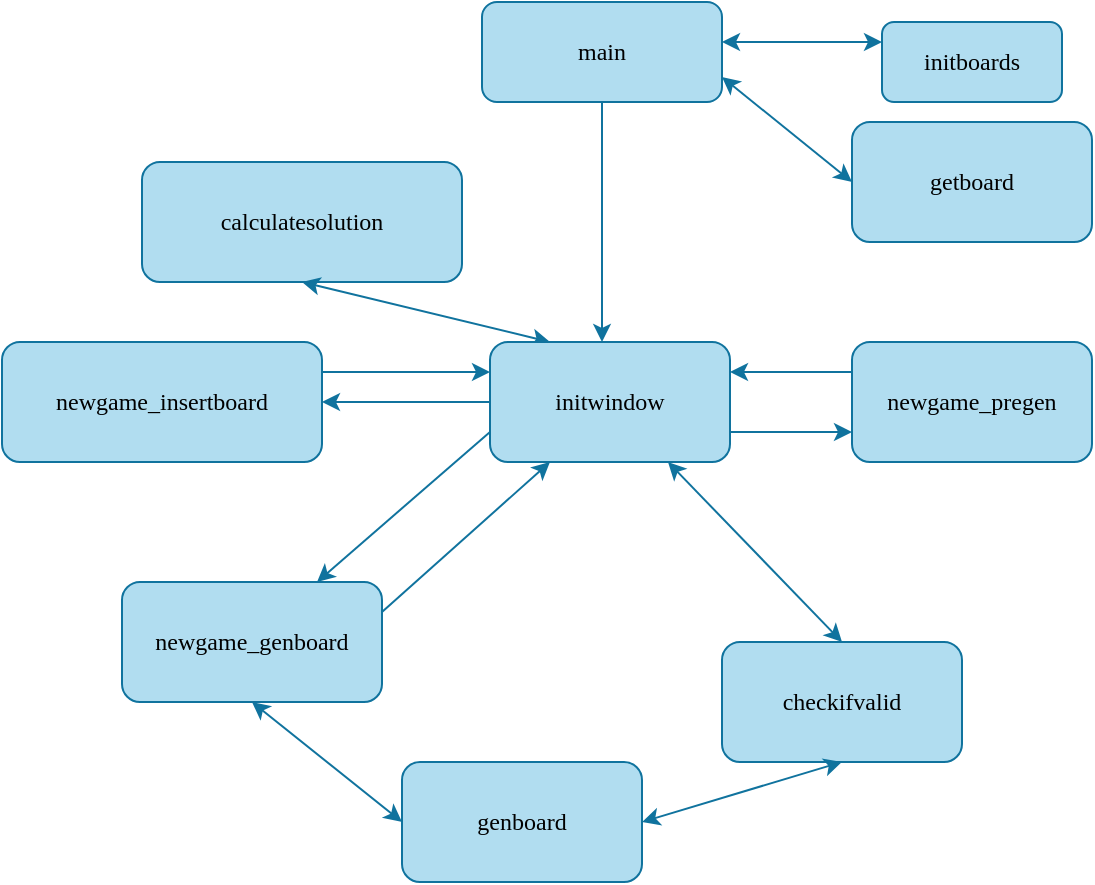 <mxfile version="26.2.14">
  <diagram id="C5RBs43oDa-KdzZeNtuy" name="Page-1">
    <mxGraphModel dx="815" dy="442" grid="1" gridSize="10" guides="1" tooltips="1" connect="1" arrows="1" fold="1" page="1" pageScale="1" pageWidth="827" pageHeight="1169" background="light-dark(#FFFFFF,#3F673F)" math="0" shadow="0">
      <root>
        <mxCell id="WIyWlLk6GJQsqaUBKTNV-0" />
        <mxCell id="WIyWlLk6GJQsqaUBKTNV-1" parent="WIyWlLk6GJQsqaUBKTNV-0" />
        <mxCell id="WIyWlLk6GJQsqaUBKTNV-3" value="main" style="rounded=1;whiteSpace=wrap;html=1;fontSize=12;glass=0;strokeWidth=1;shadow=0;fillColor=#b1ddf0;strokeColor=#10739e;fontFamily=Lucida Console;" parent="WIyWlLk6GJQsqaUBKTNV-1" vertex="1">
          <mxGeometry x="350" y="70" width="120" height="50" as="geometry" />
        </mxCell>
        <mxCell id="FNKoBImQwWc6U7kva2Of-9" value="" style="endArrow=classic;startArrow=classic;html=1;rounded=0;fillColor=#b1ddf0;strokeColor=#10739e;fontFamily=Lucida Console;" edge="1" parent="WIyWlLk6GJQsqaUBKTNV-1">
          <mxGeometry width="50" height="50" relative="1" as="geometry">
            <mxPoint x="470" y="90" as="sourcePoint" />
            <mxPoint x="550" y="90" as="targetPoint" />
          </mxGeometry>
        </mxCell>
        <mxCell id="FNKoBImQwWc6U7kva2Of-10" value="initboards" style="rounded=1;whiteSpace=wrap;html=1;fillColor=#b1ddf0;strokeColor=#10739e;fontFamily=Lucida Console;" vertex="1" parent="WIyWlLk6GJQsqaUBKTNV-1">
          <mxGeometry x="550" y="80" width="90" height="40" as="geometry" />
        </mxCell>
        <mxCell id="FNKoBImQwWc6U7kva2Of-12" value="" style="endArrow=classic;startArrow=classic;html=1;rounded=0;exitX=1;exitY=0.75;exitDx=0;exitDy=0;entryX=0;entryY=0.5;entryDx=0;entryDy=0;fillColor=#b1ddf0;strokeColor=#10739e;fontFamily=Lucida Console;" edge="1" parent="WIyWlLk6GJQsqaUBKTNV-1" source="WIyWlLk6GJQsqaUBKTNV-3" target="FNKoBImQwWc6U7kva2Of-13">
          <mxGeometry width="50" height="50" relative="1" as="geometry">
            <mxPoint x="480" y="280" as="sourcePoint" />
            <mxPoint x="550" y="280" as="targetPoint" />
          </mxGeometry>
        </mxCell>
        <mxCell id="FNKoBImQwWc6U7kva2Of-13" value="getboard" style="rounded=1;whiteSpace=wrap;html=1;fillColor=#b1ddf0;strokeColor=#10739e;fontFamily=Lucida Console;" vertex="1" parent="WIyWlLk6GJQsqaUBKTNV-1">
          <mxGeometry x="535" y="130" width="120" height="60" as="geometry" />
        </mxCell>
        <mxCell id="FNKoBImQwWc6U7kva2Of-14" value="" style="endArrow=classic;html=1;rounded=0;exitX=0.5;exitY=1;exitDx=0;exitDy=0;fillColor=#b1ddf0;strokeColor=#10739e;fontFamily=Lucida Console;" edge="1" parent="WIyWlLk6GJQsqaUBKTNV-1" source="WIyWlLk6GJQsqaUBKTNV-3">
          <mxGeometry width="50" height="50" relative="1" as="geometry">
            <mxPoint x="480" y="180" as="sourcePoint" />
            <mxPoint x="410" y="240" as="targetPoint" />
          </mxGeometry>
        </mxCell>
        <mxCell id="FNKoBImQwWc6U7kva2Of-16" value="" style="endArrow=classic;startArrow=classic;html=1;rounded=0;exitX=0.5;exitY=0;exitDx=0;exitDy=0;fillColor=#b1ddf0;strokeColor=#10739e;fontFamily=Lucida Console;" edge="1" parent="WIyWlLk6GJQsqaUBKTNV-1" source="FNKoBImQwWc6U7kva2Of-15">
          <mxGeometry width="50" height="50" relative="1" as="geometry">
            <mxPoint x="460" y="400" as="sourcePoint" />
            <mxPoint x="409" y="300" as="targetPoint" />
          </mxGeometry>
        </mxCell>
        <mxCell id="FNKoBImQwWc6U7kva2Of-18" value="checkifvalid" style="rounded=1;whiteSpace=wrap;html=1;fillColor=#b1ddf0;strokeColor=#10739e;fontFamily=Lucida Console;" vertex="1" parent="WIyWlLk6GJQsqaUBKTNV-1">
          <mxGeometry x="470" y="390" width="120" height="60" as="geometry" />
        </mxCell>
        <mxCell id="FNKoBImQwWc6U7kva2Of-19" value="newgame_pregen" style="rounded=1;whiteSpace=wrap;html=1;fillColor=#b1ddf0;strokeColor=#10739e;fontFamily=Lucida Console;" vertex="1" parent="WIyWlLk6GJQsqaUBKTNV-1">
          <mxGeometry x="535" y="240" width="120" height="60" as="geometry" />
        </mxCell>
        <mxCell id="FNKoBImQwWc6U7kva2Of-20" value="newgame_insertboard" style="rounded=1;whiteSpace=wrap;html=1;fillColor=#b1ddf0;strokeColor=#10739e;fontFamily=Lucida Console;" vertex="1" parent="WIyWlLk6GJQsqaUBKTNV-1">
          <mxGeometry x="110" y="240" width="160" height="60" as="geometry" />
        </mxCell>
        <mxCell id="FNKoBImQwWc6U7kva2Of-21" value="newgame_genboard" style="rounded=1;whiteSpace=wrap;html=1;fillColor=#b1ddf0;strokeColor=#10739e;fontFamily=Lucida Console;" vertex="1" parent="WIyWlLk6GJQsqaUBKTNV-1">
          <mxGeometry x="170" y="360" width="130" height="60" as="geometry" />
        </mxCell>
        <mxCell id="FNKoBImQwWc6U7kva2Of-24" value="genboard" style="rounded=1;whiteSpace=wrap;html=1;fillColor=#b1ddf0;strokeColor=#10739e;fontFamily=Lucida Console;" vertex="1" parent="WIyWlLk6GJQsqaUBKTNV-1">
          <mxGeometry x="310" y="450" width="120" height="60" as="geometry" />
        </mxCell>
        <mxCell id="FNKoBImQwWc6U7kva2Of-25" value="calculatesolution" style="rounded=1;whiteSpace=wrap;html=1;fillColor=#b1ddf0;strokeColor=#10739e;fontFamily=Lucida Console;" vertex="1" parent="WIyWlLk6GJQsqaUBKTNV-1">
          <mxGeometry x="180" y="150" width="160" height="60" as="geometry" />
        </mxCell>
        <mxCell id="FNKoBImQwWc6U7kva2Of-26" value="" style="endArrow=classic;startArrow=classic;html=1;rounded=0;entryX=0.5;entryY=1;entryDx=0;entryDy=0;fillColor=#b1ddf0;strokeColor=#10739e;exitX=1;exitY=0.5;exitDx=0;exitDy=0;fontFamily=Lucida Console;" edge="1" parent="WIyWlLk6GJQsqaUBKTNV-1" source="FNKoBImQwWc6U7kva2Of-24" target="FNKoBImQwWc6U7kva2Of-18">
          <mxGeometry width="50" height="50" relative="1" as="geometry">
            <mxPoint x="360" y="520" as="sourcePoint" />
            <mxPoint x="410" y="470" as="targetPoint" />
          </mxGeometry>
        </mxCell>
        <mxCell id="FNKoBImQwWc6U7kva2Of-27" value="" style="endArrow=classic;startArrow=classic;html=1;rounded=0;exitX=0;exitY=0.5;exitDx=0;exitDy=0;entryX=0.5;entryY=1;entryDx=0;entryDy=0;fillColor=#b1ddf0;strokeColor=#10739e;fontFamily=Lucida Console;fontSize=11;" edge="1" parent="WIyWlLk6GJQsqaUBKTNV-1" source="FNKoBImQwWc6U7kva2Of-24" target="FNKoBImQwWc6U7kva2Of-21">
          <mxGeometry width="50" height="50" relative="1" as="geometry">
            <mxPoint x="220" y="490" as="sourcePoint" />
            <mxPoint x="270" y="440" as="targetPoint" />
          </mxGeometry>
        </mxCell>
        <mxCell id="FNKoBImQwWc6U7kva2Of-28" value="" style="endArrow=classic;html=1;rounded=0;entryX=0.25;entryY=1;entryDx=0;entryDy=0;exitX=1;exitY=0.25;exitDx=0;exitDy=0;fillColor=#b1ddf0;strokeColor=#10739e;fontFamily=Lucida Console;" edge="1" parent="WIyWlLk6GJQsqaUBKTNV-1" source="FNKoBImQwWc6U7kva2Of-21" target="FNKoBImQwWc6U7kva2Of-15">
          <mxGeometry width="50" height="50" relative="1" as="geometry">
            <mxPoint x="300" y="380" as="sourcePoint" />
            <mxPoint x="340" y="340" as="targetPoint" />
          </mxGeometry>
        </mxCell>
        <mxCell id="FNKoBImQwWc6U7kva2Of-29" value="" style="endArrow=classic;html=1;rounded=0;exitX=0;exitY=0.75;exitDx=0;exitDy=0;entryX=0.75;entryY=0;entryDx=0;entryDy=0;fillColor=#b1ddf0;strokeColor=#10739e;fontFamily=Lucida Console;" edge="1" parent="WIyWlLk6GJQsqaUBKTNV-1" source="FNKoBImQwWc6U7kva2Of-15" target="FNKoBImQwWc6U7kva2Of-21">
          <mxGeometry width="50" height="50" relative="1" as="geometry">
            <mxPoint x="290" y="390" as="sourcePoint" />
            <mxPoint x="340" y="340" as="targetPoint" />
          </mxGeometry>
        </mxCell>
        <mxCell id="FNKoBImQwWc6U7kva2Of-30" value="" style="endArrow=classic;startArrow=classic;html=1;rounded=0;entryX=0.25;entryY=0;entryDx=0;entryDy=0;fillColor=#b1ddf0;strokeColor=#10739e;exitX=0.5;exitY=1;exitDx=0;exitDy=0;fontFamily=Lucida Console;" edge="1" parent="WIyWlLk6GJQsqaUBKTNV-1" source="FNKoBImQwWc6U7kva2Of-25" target="FNKoBImQwWc6U7kva2Of-15">
          <mxGeometry width="50" height="50" relative="1" as="geometry">
            <mxPoint x="330" y="190" as="sourcePoint" />
            <mxPoint x="380" y="170" as="targetPoint" />
          </mxGeometry>
        </mxCell>
        <mxCell id="FNKoBImQwWc6U7kva2Of-31" value="" style="endArrow=classic;html=1;rounded=0;entryX=0;entryY=0.75;entryDx=0;entryDy=0;exitX=1;exitY=0.75;exitDx=0;exitDy=0;fillColor=#b1ddf0;strokeColor=#10739e;fontFamily=Lucida Console;" edge="1" parent="WIyWlLk6GJQsqaUBKTNV-1" source="FNKoBImQwWc6U7kva2Of-15" target="FNKoBImQwWc6U7kva2Of-19">
          <mxGeometry width="50" height="50" relative="1" as="geometry">
            <mxPoint x="460" y="340" as="sourcePoint" />
            <mxPoint x="510" y="290" as="targetPoint" />
          </mxGeometry>
        </mxCell>
        <mxCell id="FNKoBImQwWc6U7kva2Of-32" value="" style="endArrow=classic;html=1;rounded=0;exitX=0;exitY=0.25;exitDx=0;exitDy=0;entryX=1;entryY=0.25;entryDx=0;entryDy=0;fillColor=#b1ddf0;strokeColor=#10739e;fontFamily=Lucida Console;" edge="1" parent="WIyWlLk6GJQsqaUBKTNV-1" source="FNKoBImQwWc6U7kva2Of-19" target="FNKoBImQwWc6U7kva2Of-15">
          <mxGeometry width="50" height="50" relative="1" as="geometry">
            <mxPoint x="540" y="300" as="sourcePoint" />
            <mxPoint x="590" y="250" as="targetPoint" />
          </mxGeometry>
        </mxCell>
        <mxCell id="FNKoBImQwWc6U7kva2Of-33" value="" style="endArrow=classic;html=1;rounded=0;entryX=1;entryY=0.5;entryDx=0;entryDy=0;fillColor=#b1ddf0;strokeColor=#10739e;exitX=0;exitY=0.5;exitDx=0;exitDy=0;fontFamily=Lucida Console;" edge="1" parent="WIyWlLk6GJQsqaUBKTNV-1" source="FNKoBImQwWc6U7kva2Of-15" target="FNKoBImQwWc6U7kva2Of-20">
          <mxGeometry width="50" height="50" relative="1" as="geometry">
            <mxPoint x="350" y="280" as="sourcePoint" />
            <mxPoint x="360" y="240" as="targetPoint" />
          </mxGeometry>
        </mxCell>
        <mxCell id="FNKoBImQwWc6U7kva2Of-34" value="" style="endArrow=classic;html=1;rounded=0;entryX=0;entryY=0.25;entryDx=0;entryDy=0;fillColor=#b1ddf0;strokeColor=#10739e;exitX=1;exitY=0.25;exitDx=0;exitDy=0;fontFamily=Lucida Console;" edge="1" parent="WIyWlLk6GJQsqaUBKTNV-1" source="FNKoBImQwWc6U7kva2Of-20" target="FNKoBImQwWc6U7kva2Of-15">
          <mxGeometry width="50" height="50" relative="1" as="geometry">
            <mxPoint x="190" y="270" as="sourcePoint" />
            <mxPoint x="240" y="220" as="targetPoint" />
          </mxGeometry>
        </mxCell>
        <mxCell id="FNKoBImQwWc6U7kva2Of-35" value="" style="endArrow=classic;startArrow=classic;html=1;rounded=0;exitX=0.5;exitY=0;exitDx=0;exitDy=0;fillColor=#b1ddf0;strokeColor=#10739e;fontFamily=Lucida Console;" edge="1" parent="WIyWlLk6GJQsqaUBKTNV-1" source="FNKoBImQwWc6U7kva2Of-18" target="FNKoBImQwWc6U7kva2Of-15">
          <mxGeometry width="50" height="50" relative="1" as="geometry">
            <mxPoint x="530" y="390" as="sourcePoint" />
            <mxPoint x="409" y="300" as="targetPoint" />
          </mxGeometry>
        </mxCell>
        <mxCell id="FNKoBImQwWc6U7kva2Of-15" value="initwindow" style="rounded=1;whiteSpace=wrap;html=1;fillColor=#b1ddf0;strokeColor=#10739e;fontFamily=Lucida Console;" vertex="1" parent="WIyWlLk6GJQsqaUBKTNV-1">
          <mxGeometry x="354" y="240" width="120" height="60" as="geometry" />
        </mxCell>
      </root>
    </mxGraphModel>
  </diagram>
</mxfile>
